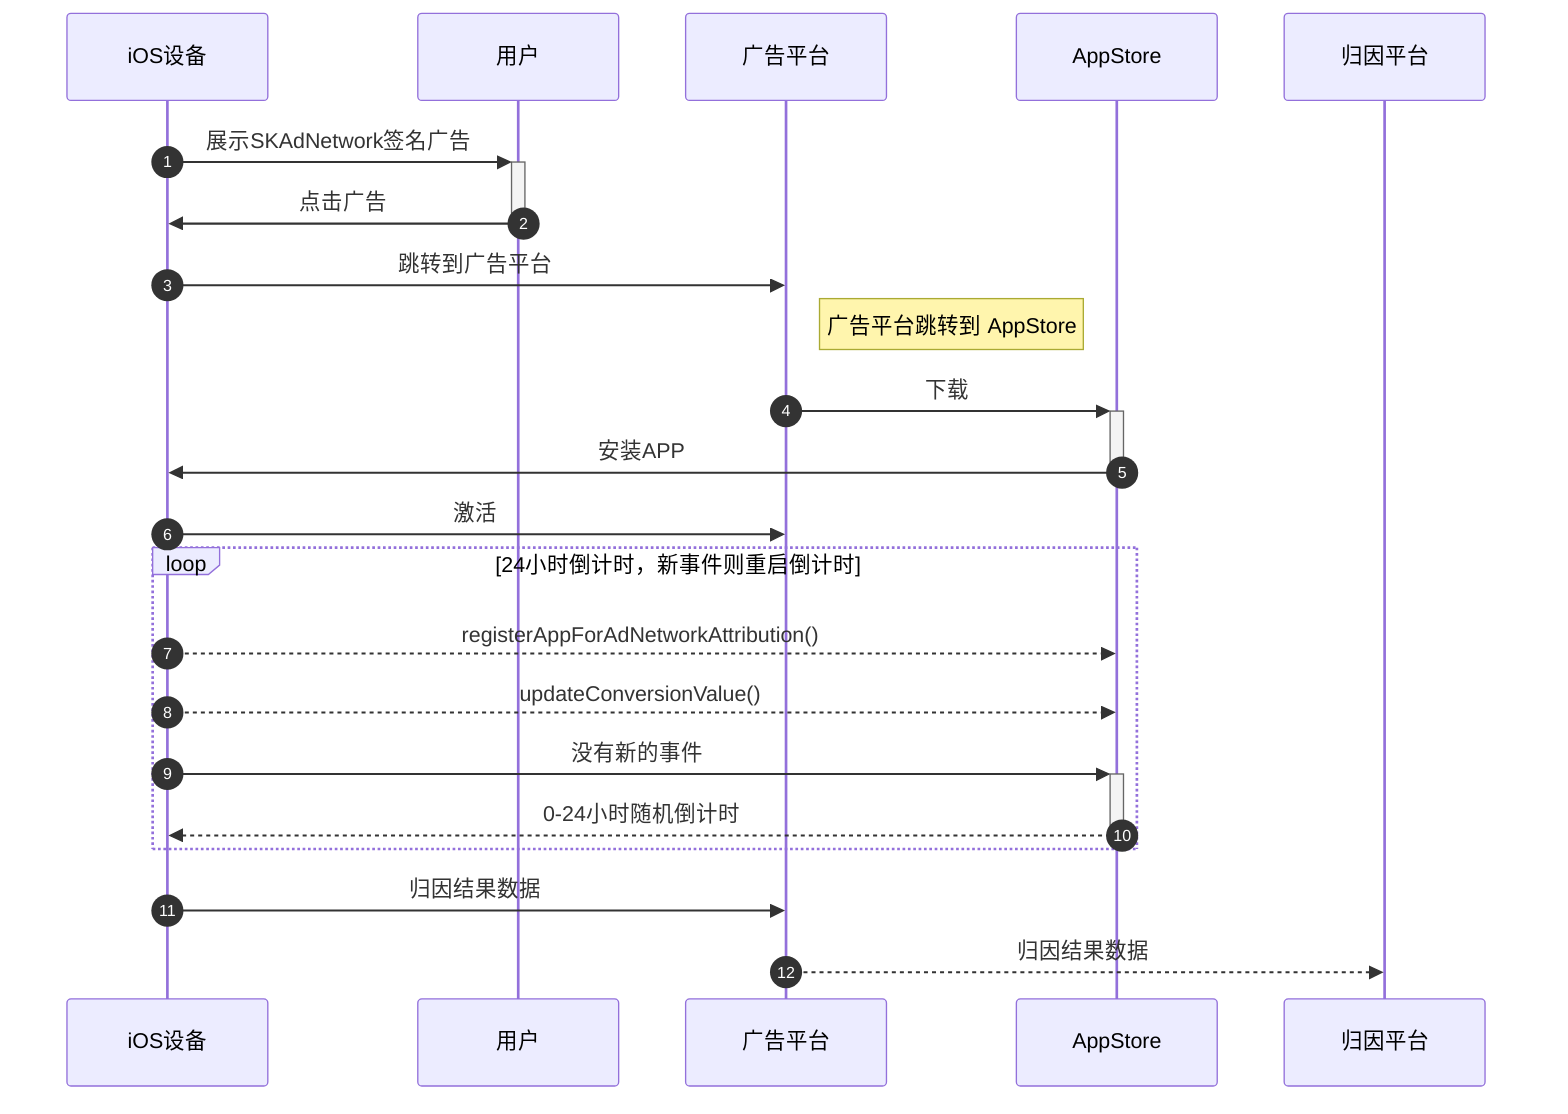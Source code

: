 sequenceDiagram
    autonumber
    iOS设备 ->>+ 用户: 展示SKAdNetwork签名广告
    用户 ->>- iOS设备: 点击广告
    iOS设备 ->> 广告平台: 跳转到广告平台
    Note left of AppStore: 广告平台跳转到 AppStore
    广告平台 ->>+ AppStore: 下载
    AppStore ->>- iOS设备: 安装APP
    iOS设备 ->> 广告平台: 激活
    loop 24小时倒计时，新事件则重启倒计时
        iOS设备 -->> AppStore: registerAppForAdNetworkAttribution()
        iOS设备 -->> AppStore: updateConversionValue()
        iOS设备 ->>+ AppStore: 没有新的事件
        AppStore -->>- iOS设备: 0-24小时随机倒计时
    end
    iOS设备 ->> 广告平台: 归因结果数据
    广告平台 -->> 归因平台: 归因结果数据